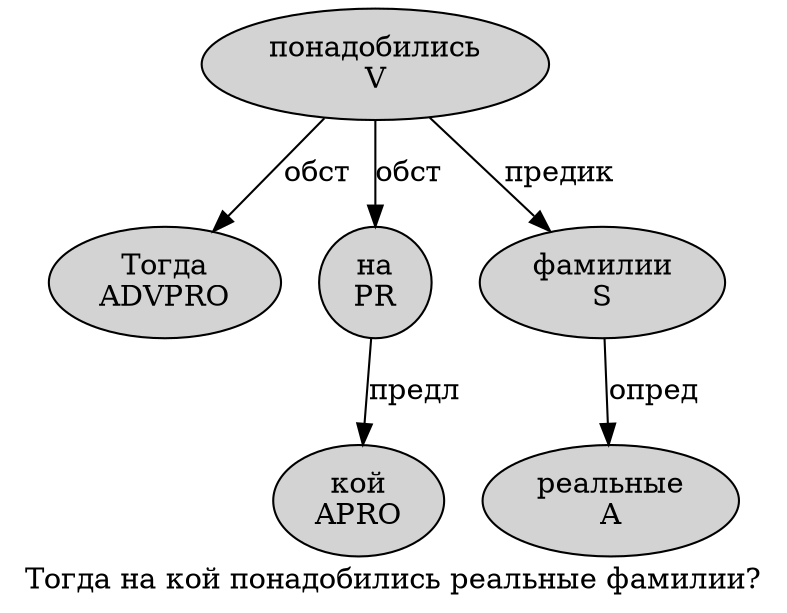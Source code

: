 digraph SENTENCE_3615 {
	graph [label="Тогда на кой понадобились реальные фамилии?"]
	node [style=filled]
		0 [label="Тогда
ADVPRO" color="" fillcolor=lightgray penwidth=1 shape=ellipse]
		1 [label="на
PR" color="" fillcolor=lightgray penwidth=1 shape=ellipse]
		2 [label="кой
APRO" color="" fillcolor=lightgray penwidth=1 shape=ellipse]
		3 [label="понадобились
V" color="" fillcolor=lightgray penwidth=1 shape=ellipse]
		4 [label="реальные
A" color="" fillcolor=lightgray penwidth=1 shape=ellipse]
		5 [label="фамилии
S" color="" fillcolor=lightgray penwidth=1 shape=ellipse]
			5 -> 4 [label="опред"]
			1 -> 2 [label="предл"]
			3 -> 0 [label="обст"]
			3 -> 1 [label="обст"]
			3 -> 5 [label="предик"]
}